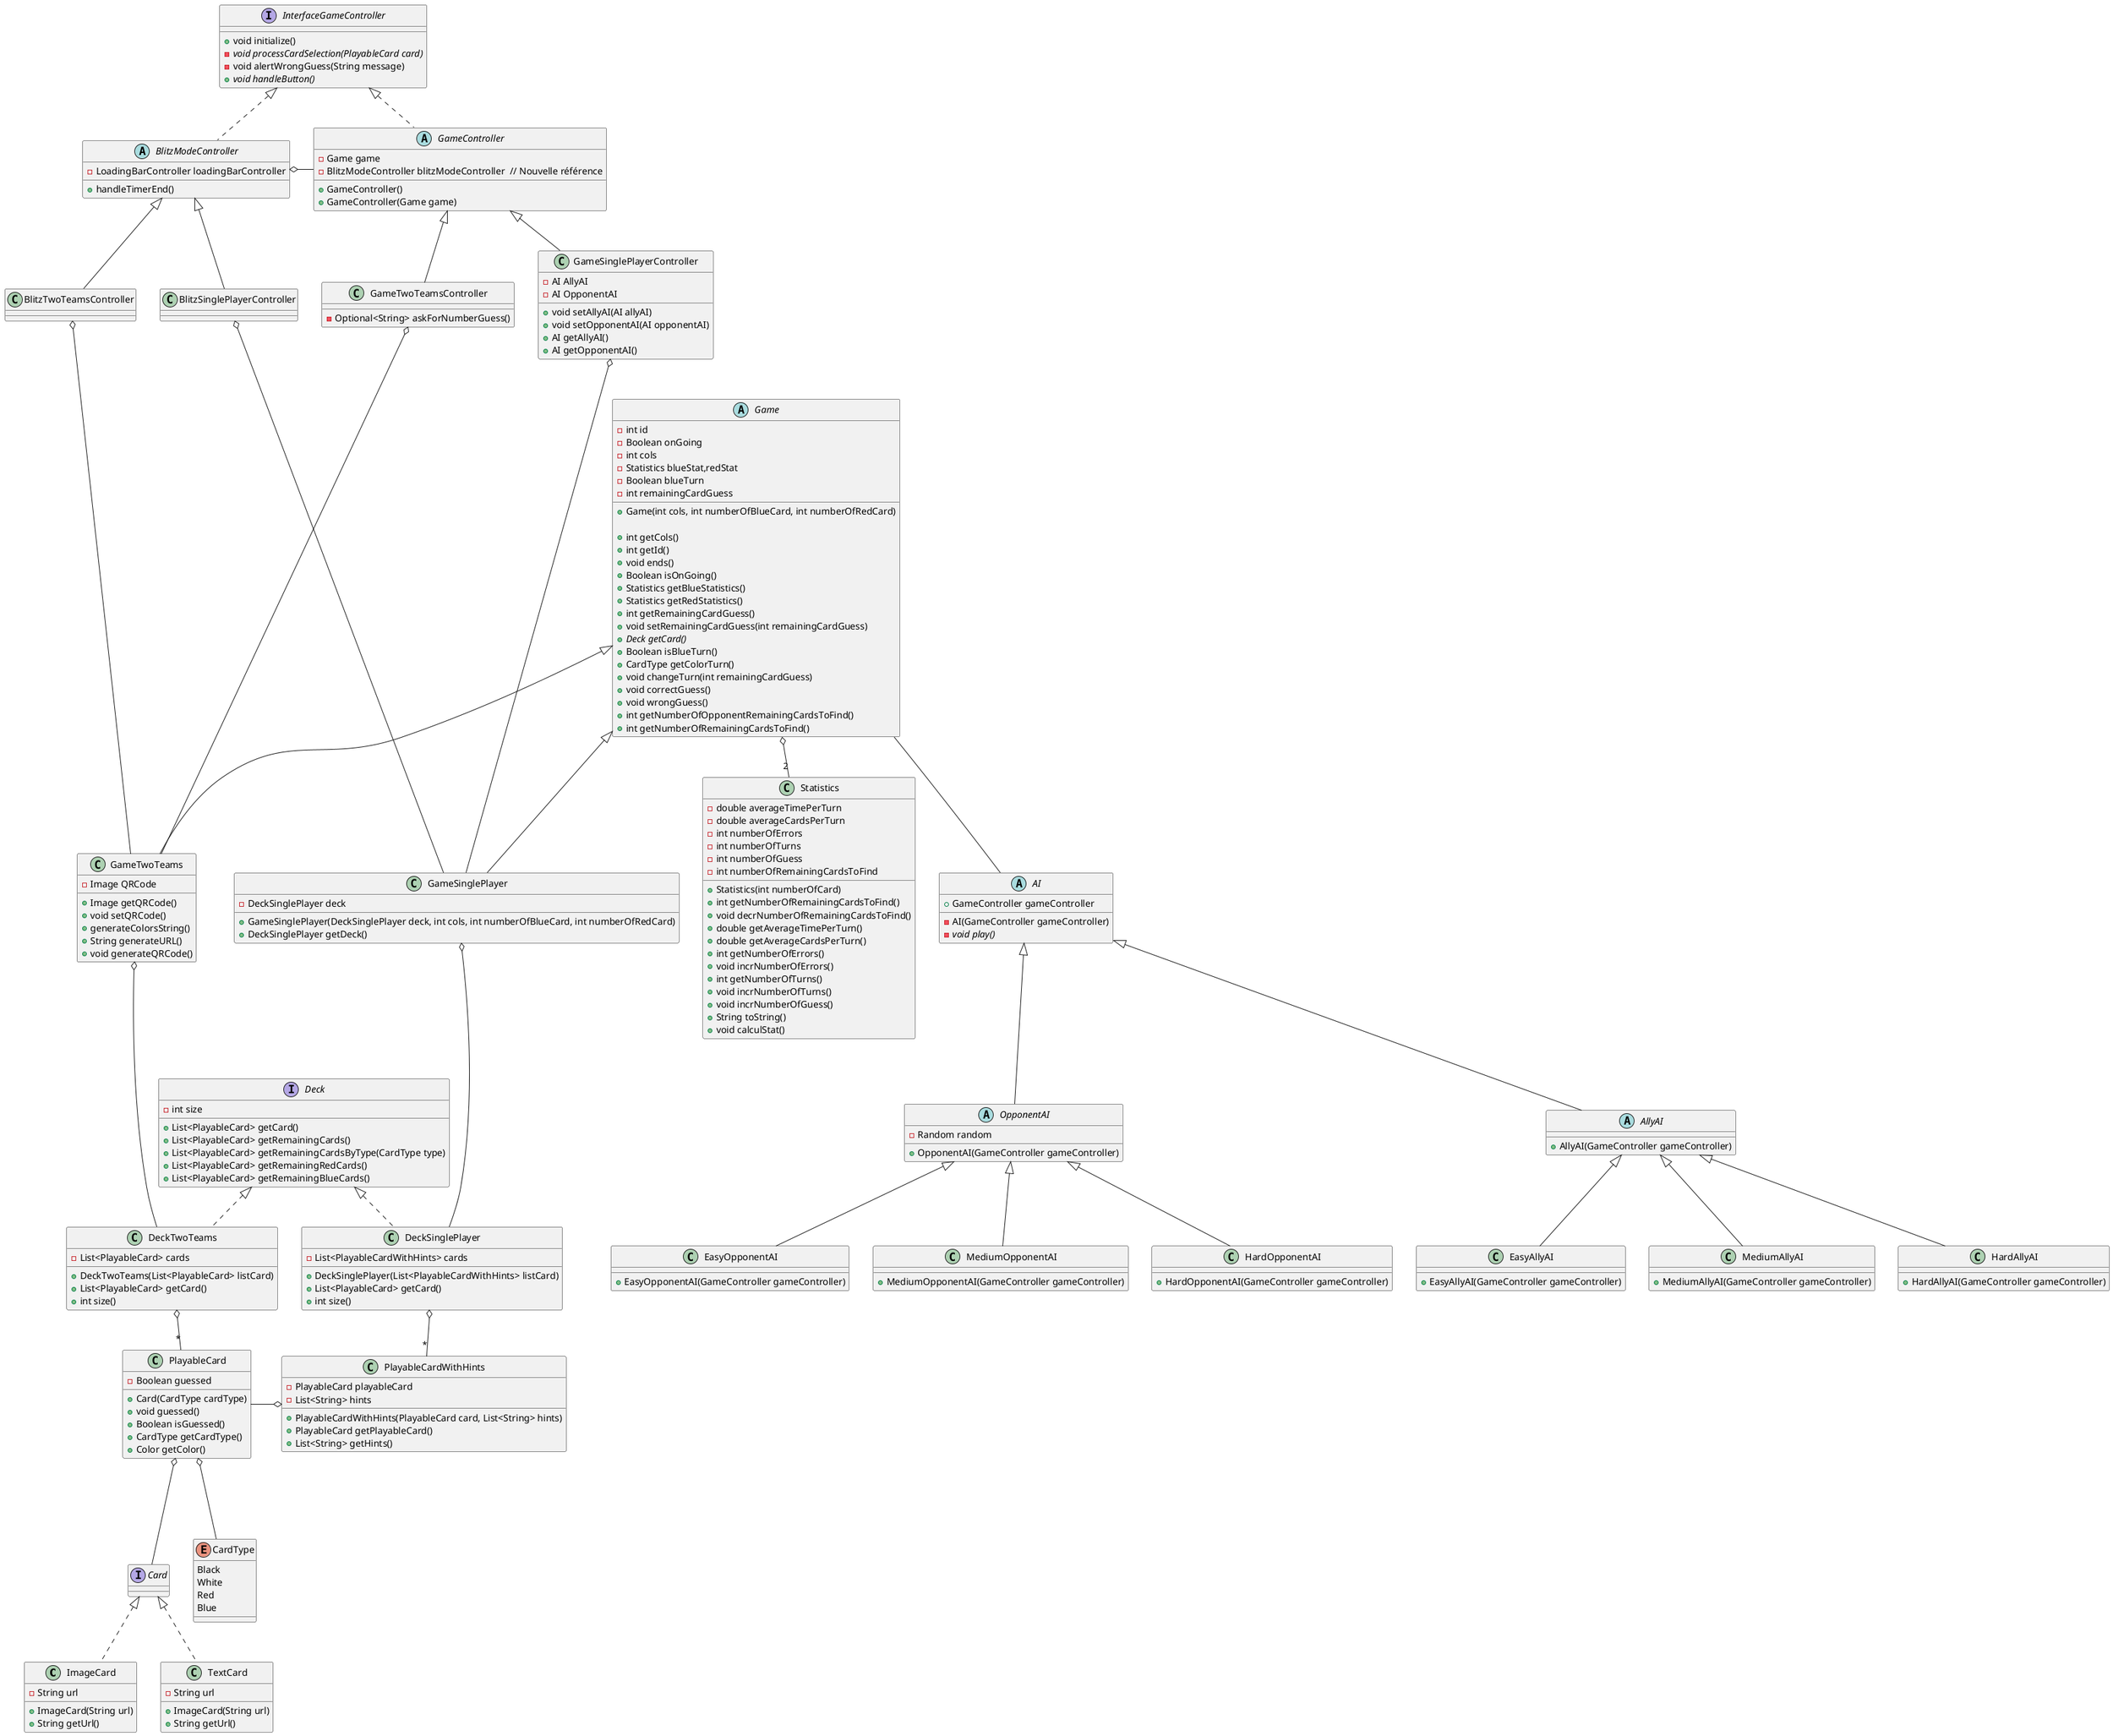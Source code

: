 @startuml classe

class ImageCard implements Card {
    - String url

    + ImageCard(String url)
    + String getUrl()
}

class TextCard implements Card {
    - String url

    + ImageCard(String url)
    + String getUrl()
}

class PlayableCard {
    - Boolean guessed

    + Card(CardType cardType)
    + void guessed()
    + Boolean isGuessed()
    + CardType getCardType()
    + Color getColor()
}

PlayableCard o--- CardType
PlayableCard o--- Card

enum CardType {
    Black
    White
    Red
    Blue
}

interface Deck {
    - int size

    + List<PlayableCard> getCard()
    + List<PlayableCard> getRemainingCards()
    + List<PlayableCard> getRemainingCardsByType(CardType type)
    + List<PlayableCard> getRemainingRedCards()
    + List<PlayableCard> getRemainingBlueCards()

}

class DeckTwoTeams implements Deck {
    - List<PlayableCard> cards

    + DeckTwoTeams(List<PlayableCard> listCard)
    + List<PlayableCard> getCard()
    + int size()
}

class DeckSinglePlayer implements Deck {
    - List<PlayableCardWithHints> cards

    + DeckSinglePlayer(List<PlayableCardWithHints> listCard)
    + List<PlayableCard> getCard()
    + int size()
}

DeckTwoTeams o-- "*" PlayableCard

DeckSinglePlayer o-- "*" PlayableCardWithHints

PlayableCard -o PlayableCardWithHints

class PlayableCardWithHints {
    - PlayableCard playableCard
    - List<String> hints

    + PlayableCardWithHints(PlayableCard card, List<String> hints)
    + PlayableCard getPlayableCard()
    + List<String> getHints()
}

interface InterfaceGameController {
    + void initialize()
    - {abstract} void processCardSelection(PlayableCard card)
    - void alertWrongGuess(String message)
    + {abstract} void handleButton()
}

abstract class GameController implements InterfaceGameController {
    - Game game
    - BlitzModeController blitzModeController  // Nouvelle référence

    + GameController()
    + GameController(Game game)
}

class GameSinglePlayerController extends GameController {
    - AI AllyAI
    - AI OpponentAI

    + void setAllyAI(AI allyAI)
    + void setOpponentAI(AI opponentAI)
    + AI getAllyAI()
    + AI getOpponentAI()
}

class GameTwoTeamsController extends GameController {
    - Optional<String> askForNumberGuess()
}

abstract class BlitzModeController implements InterfaceGameController {
    - LoadingBarController loadingBarController

    + handleTimerEnd()
}


BlitzModeController o- GameController

class BlitzSinglePlayerController extends BlitzModeController {
    
}

BlitzSinglePlayerController o--- GameSinglePlayer

class BlitzTwoTeamsController extends BlitzModeController {

}

BlitzTwoTeamsController o--- GameTwoTeams
abstract class Game {
    - int id
    - Boolean onGoing
    - int cols
    - Statistics blueStat,redStat
    - Boolean blueTurn
    - int remainingCardGuess
    
    + Game(int cols, int numberOfBlueCard, int numberOfRedCard)

    + int getCols()
    + int getId()
    + void ends()
    + Boolean isOnGoing()
    + Statistics getBlueStatistics()
    + Statistics getRedStatistics()
    + int getRemainingCardGuess()
    + void setRemainingCardGuess(int remainingCardGuess)
    + {abstract} Deck getCard()
    + Boolean isBlueTurn()
    + CardType getColorTurn()
    + void changeTurn(int remainingCardGuess)
    + void correctGuess()
    + void wrongGuess()
    + int getNumberOfOpponentRemainingCardsToFind()
    + int getNumberOfRemainingCardsToFind()

}

class GameTwoTeams extends Game {
    - Image QRCode

    + Image getQRCode()
    + void setQRCode()
    + generateColorsString()
    + String generateURL()
    + void generateQRCode()
}

class GameSinglePlayer extends Game {
    - DeckSinglePlayer deck

    + GameSinglePlayer(DeckSinglePlayer deck, int cols, int numberOfBlueCard, int numberOfRedCard)
    + DeckSinglePlayer getDeck()
}

GameTwoTeamsController o--- GameTwoTeams

GameSinglePlayerController o--- GameSinglePlayer

GameSinglePlayer o--- DeckSinglePlayer

GameTwoTeams o--- DeckTwoTeams

Game o-- "2" Statistics

class Statistics {
    - double averageTimePerTurn
    - double averageCardsPerTurn
    - int numberOfErrors
    - int numberOfTurns
    - int numberOfGuess
    - int numberOfRemainingCardsToFind

    + Statistics(int numberOfCard)
    + int getNumberOfRemainingCardsToFind()
    + void decrNumberOfRemainingCardsToFind()
    + double getAverageTimePerTurn()
    + double getAverageCardsPerTurn()
    + int getNumberOfErrors()
    + void incrNumberOfErrors()
    + int getNumberOfTurns()
    + void incrNumberOfTurns()
    + void incrNumberOfGuess()
    + String toString() 
    + void calculStat()

}

abstract class AI {
    + GameController gameController
    - AI(GameController gameController)
    - {abstract} void play()
}

abstract class AllyAI extends AI {
    + AllyAI(GameController gameController)
}

abstract class OpponentAI extends AI {
    - Random random
    + OpponentAI(GameController gameController)
}

class EasyAllyAI extends AllyAI {
    + EasyAllyAI(GameController gameController)
}

class MediumAllyAI extends AllyAI {
    + MediumAllyAI(GameController gameController)
}


class HardAllyAI extends AllyAI {
    + HardAllyAI(GameController gameController)
}

class EasyOpponentAI extends OpponentAI {
    + EasyOpponentAI(GameController gameController)
}

class MediumOpponentAI extends OpponentAI {
    + MediumOpponentAI(GameController gameController)
}

class HardOpponentAI extends OpponentAI {
    + HardOpponentAI(GameController gameController)
}

Game -- AI
@enduml

